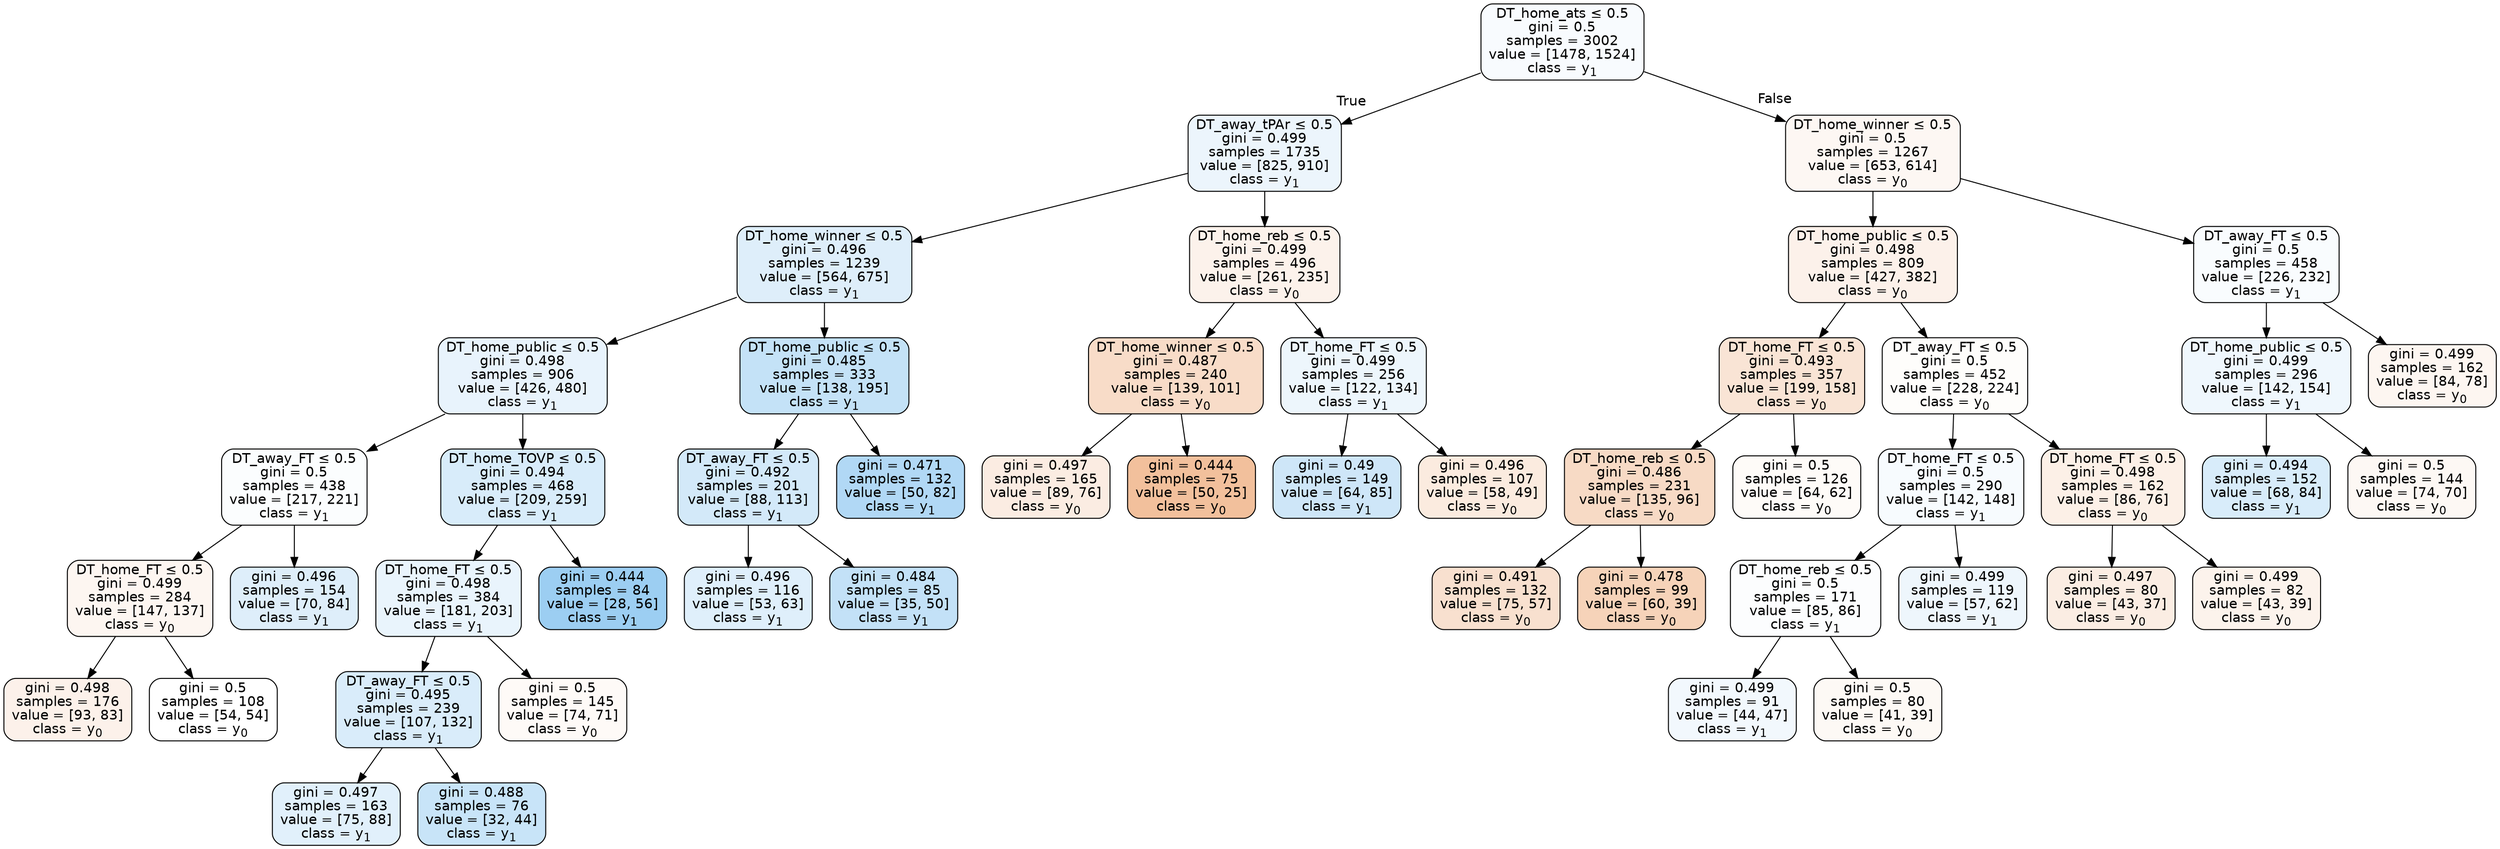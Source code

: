 digraph Tree {
node [shape=box, style="filled, rounded", color="black", fontname=helvetica] ;
edge [fontname=helvetica] ;
0 [label=<DT_home_ats &le; 0.5<br/>gini = 0.5<br/>samples = 3002<br/>value = [1478, 1524]<br/>class = y<SUB>1</SUB>>, fillcolor="#399de508"] ;
1 [label=<DT_away_tPAr &le; 0.5<br/>gini = 0.499<br/>samples = 1735<br/>value = [825, 910]<br/>class = y<SUB>1</SUB>>, fillcolor="#399de518"] ;
0 -> 1 [labeldistance=2.5, labelangle=45, headlabel="True"] ;
2 [label=<DT_home_winner &le; 0.5<br/>gini = 0.496<br/>samples = 1239<br/>value = [564, 675]<br/>class = y<SUB>1</SUB>>, fillcolor="#399de52a"] ;
1 -> 2 ;
3 [label=<DT_home_public &le; 0.5<br/>gini = 0.498<br/>samples = 906<br/>value = [426, 480]<br/>class = y<SUB>1</SUB>>, fillcolor="#399de51d"] ;
2 -> 3 ;
4 [label=<DT_away_FT &le; 0.5<br/>gini = 0.5<br/>samples = 438<br/>value = [217, 221]<br/>class = y<SUB>1</SUB>>, fillcolor="#399de505"] ;
3 -> 4 ;
5 [label=<DT_home_FT &le; 0.5<br/>gini = 0.499<br/>samples = 284<br/>value = [147, 137]<br/>class = y<SUB>0</SUB>>, fillcolor="#e5813911"] ;
4 -> 5 ;
6 [label=<gini = 0.498<br/>samples = 176<br/>value = [93, 83]<br/>class = y<SUB>0</SUB>>, fillcolor="#e581391b"] ;
5 -> 6 ;
7 [label=<gini = 0.5<br/>samples = 108<br/>value = [54, 54]<br/>class = y<SUB>0</SUB>>, fillcolor="#e5813900"] ;
5 -> 7 ;
8 [label=<gini = 0.496<br/>samples = 154<br/>value = [70, 84]<br/>class = y<SUB>1</SUB>>, fillcolor="#399de52a"] ;
4 -> 8 ;
9 [label=<DT_home_TOVP &le; 0.5<br/>gini = 0.494<br/>samples = 468<br/>value = [209, 259]<br/>class = y<SUB>1</SUB>>, fillcolor="#399de531"] ;
3 -> 9 ;
10 [label=<DT_home_FT &le; 0.5<br/>gini = 0.498<br/>samples = 384<br/>value = [181, 203]<br/>class = y<SUB>1</SUB>>, fillcolor="#399de51c"] ;
9 -> 10 ;
11 [label=<DT_away_FT &le; 0.5<br/>gini = 0.495<br/>samples = 239<br/>value = [107, 132]<br/>class = y<SUB>1</SUB>>, fillcolor="#399de530"] ;
10 -> 11 ;
12 [label=<gini = 0.497<br/>samples = 163<br/>value = [75, 88]<br/>class = y<SUB>1</SUB>>, fillcolor="#399de526"] ;
11 -> 12 ;
13 [label=<gini = 0.488<br/>samples = 76<br/>value = [32, 44]<br/>class = y<SUB>1</SUB>>, fillcolor="#399de546"] ;
11 -> 13 ;
14 [label=<gini = 0.5<br/>samples = 145<br/>value = [74, 71]<br/>class = y<SUB>0</SUB>>, fillcolor="#e581390a"] ;
10 -> 14 ;
15 [label=<gini = 0.444<br/>samples = 84<br/>value = [28, 56]<br/>class = y<SUB>1</SUB>>, fillcolor="#399de57f"] ;
9 -> 15 ;
16 [label=<DT_home_public &le; 0.5<br/>gini = 0.485<br/>samples = 333<br/>value = [138, 195]<br/>class = y<SUB>1</SUB>>, fillcolor="#399de54b"] ;
2 -> 16 ;
17 [label=<DT_away_FT &le; 0.5<br/>gini = 0.492<br/>samples = 201<br/>value = [88, 113]<br/>class = y<SUB>1</SUB>>, fillcolor="#399de538"] ;
16 -> 17 ;
18 [label=<gini = 0.496<br/>samples = 116<br/>value = [53, 63]<br/>class = y<SUB>1</SUB>>, fillcolor="#399de528"] ;
17 -> 18 ;
19 [label=<gini = 0.484<br/>samples = 85<br/>value = [35, 50]<br/>class = y<SUB>1</SUB>>, fillcolor="#399de54d"] ;
17 -> 19 ;
20 [label=<gini = 0.471<br/>samples = 132<br/>value = [50, 82]<br/>class = y<SUB>1</SUB>>, fillcolor="#399de564"] ;
16 -> 20 ;
21 [label=<DT_home_reb &le; 0.5<br/>gini = 0.499<br/>samples = 496<br/>value = [261, 235]<br/>class = y<SUB>0</SUB>>, fillcolor="#e5813919"] ;
1 -> 21 ;
22 [label=<DT_home_winner &le; 0.5<br/>gini = 0.487<br/>samples = 240<br/>value = [139, 101]<br/>class = y<SUB>0</SUB>>, fillcolor="#e5813946"] ;
21 -> 22 ;
23 [label=<gini = 0.497<br/>samples = 165<br/>value = [89, 76]<br/>class = y<SUB>0</SUB>>, fillcolor="#e5813925"] ;
22 -> 23 ;
24 [label=<gini = 0.444<br/>samples = 75<br/>value = [50, 25]<br/>class = y<SUB>0</SUB>>, fillcolor="#e581397f"] ;
22 -> 24 ;
25 [label=<DT_home_FT &le; 0.5<br/>gini = 0.499<br/>samples = 256<br/>value = [122, 134]<br/>class = y<SUB>1</SUB>>, fillcolor="#399de517"] ;
21 -> 25 ;
26 [label=<gini = 0.49<br/>samples = 149<br/>value = [64, 85]<br/>class = y<SUB>1</SUB>>, fillcolor="#399de53f"] ;
25 -> 26 ;
27 [label=<gini = 0.496<br/>samples = 107<br/>value = [58, 49]<br/>class = y<SUB>0</SUB>>, fillcolor="#e5813928"] ;
25 -> 27 ;
28 [label=<DT_home_winner &le; 0.5<br/>gini = 0.5<br/>samples = 1267<br/>value = [653, 614]<br/>class = y<SUB>0</SUB>>, fillcolor="#e581390f"] ;
0 -> 28 [labeldistance=2.5, labelangle=-45, headlabel="False"] ;
29 [label=<DT_home_public &le; 0.5<br/>gini = 0.498<br/>samples = 809<br/>value = [427, 382]<br/>class = y<SUB>0</SUB>>, fillcolor="#e581391b"] ;
28 -> 29 ;
30 [label=<DT_home_FT &le; 0.5<br/>gini = 0.493<br/>samples = 357<br/>value = [199, 158]<br/>class = y<SUB>0</SUB>>, fillcolor="#e5813935"] ;
29 -> 30 ;
31 [label=<DT_home_reb &le; 0.5<br/>gini = 0.486<br/>samples = 231<br/>value = [135, 96]<br/>class = y<SUB>0</SUB>>, fillcolor="#e581394a"] ;
30 -> 31 ;
32 [label=<gini = 0.491<br/>samples = 132<br/>value = [75, 57]<br/>class = y<SUB>0</SUB>>, fillcolor="#e581393d"] ;
31 -> 32 ;
33 [label=<gini = 0.478<br/>samples = 99<br/>value = [60, 39]<br/>class = y<SUB>0</SUB>>, fillcolor="#e5813959"] ;
31 -> 33 ;
34 [label=<gini = 0.5<br/>samples = 126<br/>value = [64, 62]<br/>class = y<SUB>0</SUB>>, fillcolor="#e5813908"] ;
30 -> 34 ;
35 [label=<DT_away_FT &le; 0.5<br/>gini = 0.5<br/>samples = 452<br/>value = [228, 224]<br/>class = y<SUB>0</SUB>>, fillcolor="#e5813904"] ;
29 -> 35 ;
36 [label=<DT_home_FT &le; 0.5<br/>gini = 0.5<br/>samples = 290<br/>value = [142, 148]<br/>class = y<SUB>1</SUB>>, fillcolor="#399de50a"] ;
35 -> 36 ;
37 [label=<DT_home_reb &le; 0.5<br/>gini = 0.5<br/>samples = 171<br/>value = [85, 86]<br/>class = y<SUB>1</SUB>>, fillcolor="#399de503"] ;
36 -> 37 ;
38 [label=<gini = 0.499<br/>samples = 91<br/>value = [44, 47]<br/>class = y<SUB>1</SUB>>, fillcolor="#399de510"] ;
37 -> 38 ;
39 [label=<gini = 0.5<br/>samples = 80<br/>value = [41, 39]<br/>class = y<SUB>0</SUB>>, fillcolor="#e581390c"] ;
37 -> 39 ;
40 [label=<gini = 0.499<br/>samples = 119<br/>value = [57, 62]<br/>class = y<SUB>1</SUB>>, fillcolor="#399de515"] ;
36 -> 40 ;
41 [label=<DT_home_FT &le; 0.5<br/>gini = 0.498<br/>samples = 162<br/>value = [86, 76]<br/>class = y<SUB>0</SUB>>, fillcolor="#e581391e"] ;
35 -> 41 ;
42 [label=<gini = 0.497<br/>samples = 80<br/>value = [43, 37]<br/>class = y<SUB>0</SUB>>, fillcolor="#e5813924"] ;
41 -> 42 ;
43 [label=<gini = 0.499<br/>samples = 82<br/>value = [43, 39]<br/>class = y<SUB>0</SUB>>, fillcolor="#e5813918"] ;
41 -> 43 ;
44 [label=<DT_away_FT &le; 0.5<br/>gini = 0.5<br/>samples = 458<br/>value = [226, 232]<br/>class = y<SUB>1</SUB>>, fillcolor="#399de507"] ;
28 -> 44 ;
45 [label=<DT_home_public &le; 0.5<br/>gini = 0.499<br/>samples = 296<br/>value = [142, 154]<br/>class = y<SUB>1</SUB>>, fillcolor="#399de514"] ;
44 -> 45 ;
46 [label=<gini = 0.494<br/>samples = 152<br/>value = [68, 84]<br/>class = y<SUB>1</SUB>>, fillcolor="#399de531"] ;
45 -> 46 ;
47 [label=<gini = 0.5<br/>samples = 144<br/>value = [74, 70]<br/>class = y<SUB>0</SUB>>, fillcolor="#e581390e"] ;
45 -> 47 ;
48 [label=<gini = 0.499<br/>samples = 162<br/>value = [84, 78]<br/>class = y<SUB>0</SUB>>, fillcolor="#e5813912"] ;
44 -> 48 ;
}